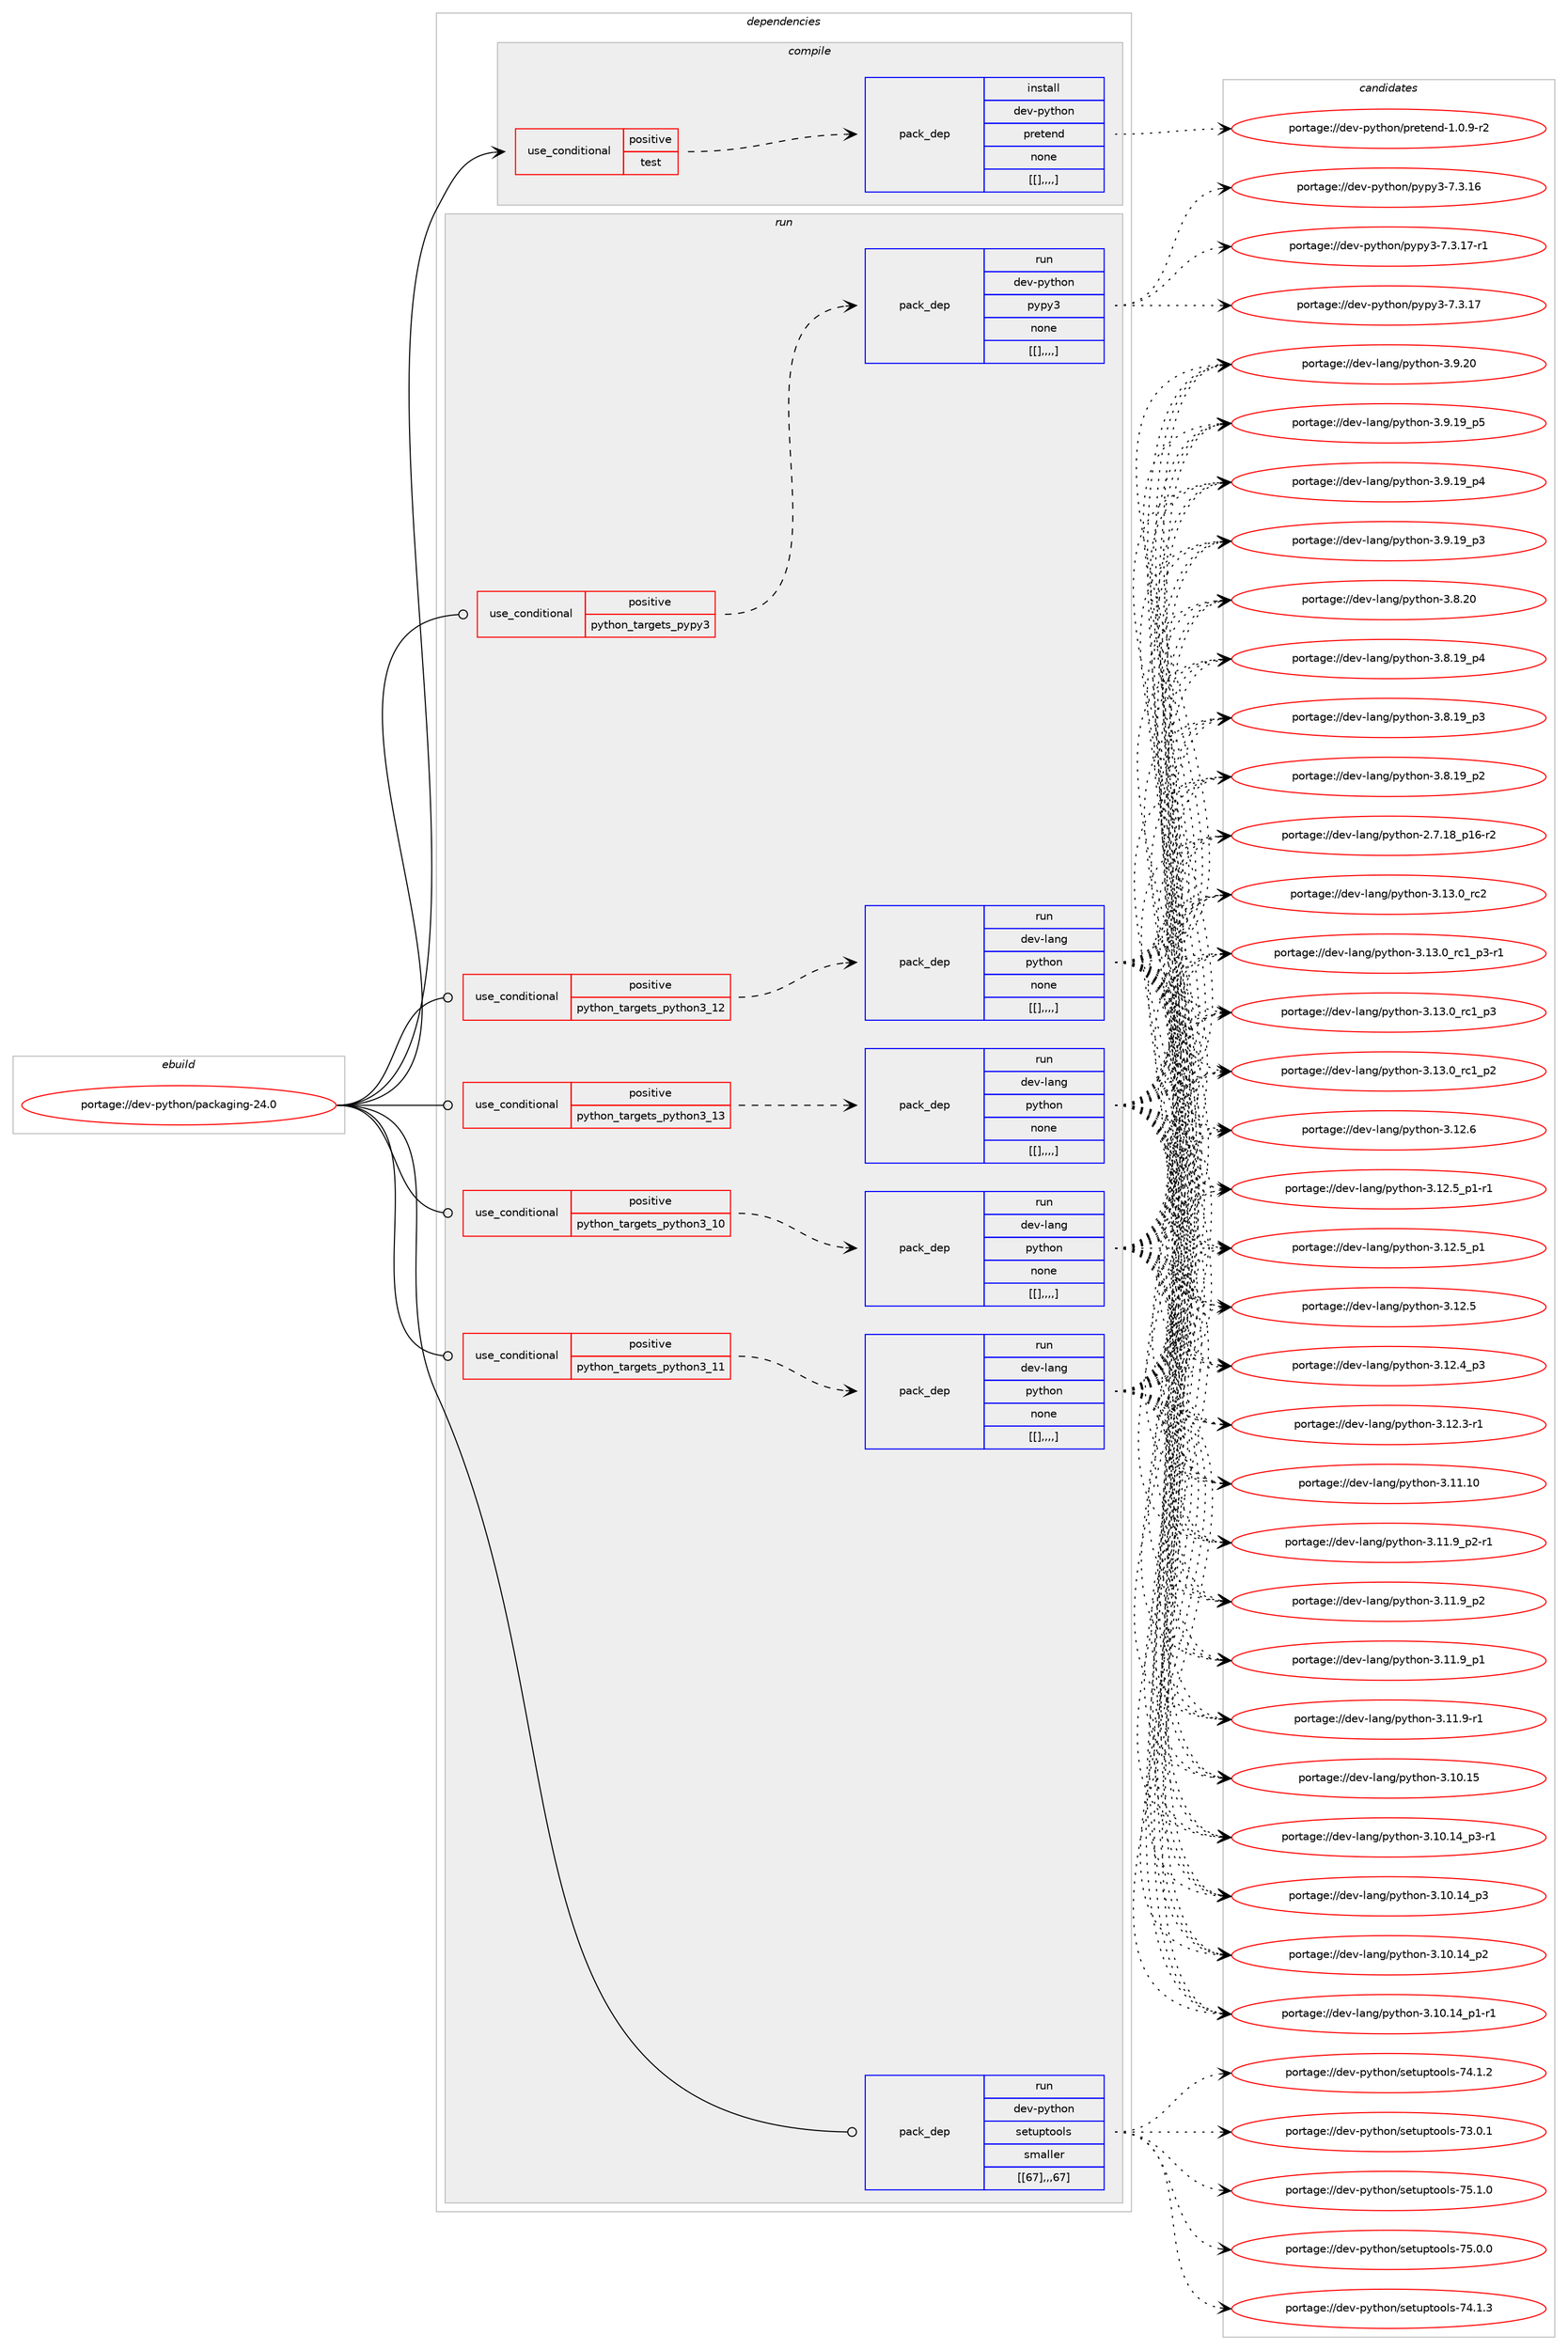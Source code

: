 digraph prolog {

# *************
# Graph options
# *************

newrank=true;
concentrate=true;
compound=true;
graph [rankdir=LR,fontname=Helvetica,fontsize=10,ranksep=1.5];#, ranksep=2.5, nodesep=0.2];
edge  [arrowhead=vee];
node  [fontname=Helvetica,fontsize=10];

# **********
# The ebuild
# **********

subgraph cluster_leftcol {
color=gray;
label=<<i>ebuild</i>>;
id [label="portage://dev-python/packaging-24.0", color=red, width=4, href="../dev-python/packaging-24.0.svg"];
}

# ****************
# The dependencies
# ****************

subgraph cluster_midcol {
color=gray;
label=<<i>dependencies</i>>;
subgraph cluster_compile {
fillcolor="#eeeeee";
style=filled;
label=<<i>compile</i>>;
subgraph cond36296 {
dependency154622 [label=<<TABLE BORDER="0" CELLBORDER="1" CELLSPACING="0" CELLPADDING="4"><TR><TD ROWSPAN="3" CELLPADDING="10">use_conditional</TD></TR><TR><TD>positive</TD></TR><TR><TD>test</TD></TR></TABLE>>, shape=none, color=red];
subgraph pack117108 {
dependency154623 [label=<<TABLE BORDER="0" CELLBORDER="1" CELLSPACING="0" CELLPADDING="4" WIDTH="220"><TR><TD ROWSPAN="6" CELLPADDING="30">pack_dep</TD></TR><TR><TD WIDTH="110">install</TD></TR><TR><TD>dev-python</TD></TR><TR><TD>pretend</TD></TR><TR><TD>none</TD></TR><TR><TD>[[],,,,]</TD></TR></TABLE>>, shape=none, color=blue];
}
dependency154622:e -> dependency154623:w [weight=20,style="dashed",arrowhead="vee"];
}
id:e -> dependency154622:w [weight=20,style="solid",arrowhead="vee"];
}
subgraph cluster_compileandrun {
fillcolor="#eeeeee";
style=filled;
label=<<i>compile and run</i>>;
}
subgraph cluster_run {
fillcolor="#eeeeee";
style=filled;
label=<<i>run</i>>;
subgraph cond36297 {
dependency154624 [label=<<TABLE BORDER="0" CELLBORDER="1" CELLSPACING="0" CELLPADDING="4"><TR><TD ROWSPAN="3" CELLPADDING="10">use_conditional</TD></TR><TR><TD>positive</TD></TR><TR><TD>python_targets_pypy3</TD></TR></TABLE>>, shape=none, color=red];
subgraph pack117109 {
dependency154625 [label=<<TABLE BORDER="0" CELLBORDER="1" CELLSPACING="0" CELLPADDING="4" WIDTH="220"><TR><TD ROWSPAN="6" CELLPADDING="30">pack_dep</TD></TR><TR><TD WIDTH="110">run</TD></TR><TR><TD>dev-python</TD></TR><TR><TD>pypy3</TD></TR><TR><TD>none</TD></TR><TR><TD>[[],,,,]</TD></TR></TABLE>>, shape=none, color=blue];
}
dependency154624:e -> dependency154625:w [weight=20,style="dashed",arrowhead="vee"];
}
id:e -> dependency154624:w [weight=20,style="solid",arrowhead="odot"];
subgraph cond36298 {
dependency154626 [label=<<TABLE BORDER="0" CELLBORDER="1" CELLSPACING="0" CELLPADDING="4"><TR><TD ROWSPAN="3" CELLPADDING="10">use_conditional</TD></TR><TR><TD>positive</TD></TR><TR><TD>python_targets_python3_10</TD></TR></TABLE>>, shape=none, color=red];
subgraph pack117110 {
dependency154627 [label=<<TABLE BORDER="0" CELLBORDER="1" CELLSPACING="0" CELLPADDING="4" WIDTH="220"><TR><TD ROWSPAN="6" CELLPADDING="30">pack_dep</TD></TR><TR><TD WIDTH="110">run</TD></TR><TR><TD>dev-lang</TD></TR><TR><TD>python</TD></TR><TR><TD>none</TD></TR><TR><TD>[[],,,,]</TD></TR></TABLE>>, shape=none, color=blue];
}
dependency154626:e -> dependency154627:w [weight=20,style="dashed",arrowhead="vee"];
}
id:e -> dependency154626:w [weight=20,style="solid",arrowhead="odot"];
subgraph cond36299 {
dependency154628 [label=<<TABLE BORDER="0" CELLBORDER="1" CELLSPACING="0" CELLPADDING="4"><TR><TD ROWSPAN="3" CELLPADDING="10">use_conditional</TD></TR><TR><TD>positive</TD></TR><TR><TD>python_targets_python3_11</TD></TR></TABLE>>, shape=none, color=red];
subgraph pack117111 {
dependency154629 [label=<<TABLE BORDER="0" CELLBORDER="1" CELLSPACING="0" CELLPADDING="4" WIDTH="220"><TR><TD ROWSPAN="6" CELLPADDING="30">pack_dep</TD></TR><TR><TD WIDTH="110">run</TD></TR><TR><TD>dev-lang</TD></TR><TR><TD>python</TD></TR><TR><TD>none</TD></TR><TR><TD>[[],,,,]</TD></TR></TABLE>>, shape=none, color=blue];
}
dependency154628:e -> dependency154629:w [weight=20,style="dashed",arrowhead="vee"];
}
id:e -> dependency154628:w [weight=20,style="solid",arrowhead="odot"];
subgraph cond36300 {
dependency154630 [label=<<TABLE BORDER="0" CELLBORDER="1" CELLSPACING="0" CELLPADDING="4"><TR><TD ROWSPAN="3" CELLPADDING="10">use_conditional</TD></TR><TR><TD>positive</TD></TR><TR><TD>python_targets_python3_12</TD></TR></TABLE>>, shape=none, color=red];
subgraph pack117112 {
dependency154631 [label=<<TABLE BORDER="0" CELLBORDER="1" CELLSPACING="0" CELLPADDING="4" WIDTH="220"><TR><TD ROWSPAN="6" CELLPADDING="30">pack_dep</TD></TR><TR><TD WIDTH="110">run</TD></TR><TR><TD>dev-lang</TD></TR><TR><TD>python</TD></TR><TR><TD>none</TD></TR><TR><TD>[[],,,,]</TD></TR></TABLE>>, shape=none, color=blue];
}
dependency154630:e -> dependency154631:w [weight=20,style="dashed",arrowhead="vee"];
}
id:e -> dependency154630:w [weight=20,style="solid",arrowhead="odot"];
subgraph cond36301 {
dependency154632 [label=<<TABLE BORDER="0" CELLBORDER="1" CELLSPACING="0" CELLPADDING="4"><TR><TD ROWSPAN="3" CELLPADDING="10">use_conditional</TD></TR><TR><TD>positive</TD></TR><TR><TD>python_targets_python3_13</TD></TR></TABLE>>, shape=none, color=red];
subgraph pack117113 {
dependency154633 [label=<<TABLE BORDER="0" CELLBORDER="1" CELLSPACING="0" CELLPADDING="4" WIDTH="220"><TR><TD ROWSPAN="6" CELLPADDING="30">pack_dep</TD></TR><TR><TD WIDTH="110">run</TD></TR><TR><TD>dev-lang</TD></TR><TR><TD>python</TD></TR><TR><TD>none</TD></TR><TR><TD>[[],,,,]</TD></TR></TABLE>>, shape=none, color=blue];
}
dependency154632:e -> dependency154633:w [weight=20,style="dashed",arrowhead="vee"];
}
id:e -> dependency154632:w [weight=20,style="solid",arrowhead="odot"];
subgraph pack117114 {
dependency154634 [label=<<TABLE BORDER="0" CELLBORDER="1" CELLSPACING="0" CELLPADDING="4" WIDTH="220"><TR><TD ROWSPAN="6" CELLPADDING="30">pack_dep</TD></TR><TR><TD WIDTH="110">run</TD></TR><TR><TD>dev-python</TD></TR><TR><TD>setuptools</TD></TR><TR><TD>smaller</TD></TR><TR><TD>[[67],,,67]</TD></TR></TABLE>>, shape=none, color=blue];
}
id:e -> dependency154634:w [weight=20,style="solid",arrowhead="odot"];
}
}

# **************
# The candidates
# **************

subgraph cluster_choices {
rank=same;
color=gray;
label=<<i>candidates</i>>;

subgraph choice117108 {
color=black;
nodesep=1;
choice10010111845112121116104111110471121141011161011101004549464846574511450 [label="portage://dev-python/pretend-1.0.9-r2", color=red, width=4,href="../dev-python/pretend-1.0.9-r2.svg"];
dependency154623:e -> choice10010111845112121116104111110471121141011161011101004549464846574511450:w [style=dotted,weight="100"];
}
subgraph choice117109 {
color=black;
nodesep=1;
choice100101118451121211161041111104711212111212151455546514649554511449 [label="portage://dev-python/pypy3-7.3.17-r1", color=red, width=4,href="../dev-python/pypy3-7.3.17-r1.svg"];
choice10010111845112121116104111110471121211121215145554651464955 [label="portage://dev-python/pypy3-7.3.17", color=red, width=4,href="../dev-python/pypy3-7.3.17.svg"];
choice10010111845112121116104111110471121211121215145554651464954 [label="portage://dev-python/pypy3-7.3.16", color=red, width=4,href="../dev-python/pypy3-7.3.16.svg"];
dependency154625:e -> choice100101118451121211161041111104711212111212151455546514649554511449:w [style=dotted,weight="100"];
dependency154625:e -> choice10010111845112121116104111110471121211121215145554651464955:w [style=dotted,weight="100"];
dependency154625:e -> choice10010111845112121116104111110471121211121215145554651464954:w [style=dotted,weight="100"];
}
subgraph choice117110 {
color=black;
nodesep=1;
choice10010111845108971101034711212111610411111045514649514648951149950 [label="portage://dev-lang/python-3.13.0_rc2", color=red, width=4,href="../dev-lang/python-3.13.0_rc2.svg"];
choice1001011184510897110103471121211161041111104551464951464895114994995112514511449 [label="portage://dev-lang/python-3.13.0_rc1_p3-r1", color=red, width=4,href="../dev-lang/python-3.13.0_rc1_p3-r1.svg"];
choice100101118451089711010347112121116104111110455146495146489511499499511251 [label="portage://dev-lang/python-3.13.0_rc1_p3", color=red, width=4,href="../dev-lang/python-3.13.0_rc1_p3.svg"];
choice100101118451089711010347112121116104111110455146495146489511499499511250 [label="portage://dev-lang/python-3.13.0_rc1_p2", color=red, width=4,href="../dev-lang/python-3.13.0_rc1_p2.svg"];
choice10010111845108971101034711212111610411111045514649504654 [label="portage://dev-lang/python-3.12.6", color=red, width=4,href="../dev-lang/python-3.12.6.svg"];
choice1001011184510897110103471121211161041111104551464950465395112494511449 [label="portage://dev-lang/python-3.12.5_p1-r1", color=red, width=4,href="../dev-lang/python-3.12.5_p1-r1.svg"];
choice100101118451089711010347112121116104111110455146495046539511249 [label="portage://dev-lang/python-3.12.5_p1", color=red, width=4,href="../dev-lang/python-3.12.5_p1.svg"];
choice10010111845108971101034711212111610411111045514649504653 [label="portage://dev-lang/python-3.12.5", color=red, width=4,href="../dev-lang/python-3.12.5.svg"];
choice100101118451089711010347112121116104111110455146495046529511251 [label="portage://dev-lang/python-3.12.4_p3", color=red, width=4,href="../dev-lang/python-3.12.4_p3.svg"];
choice100101118451089711010347112121116104111110455146495046514511449 [label="portage://dev-lang/python-3.12.3-r1", color=red, width=4,href="../dev-lang/python-3.12.3-r1.svg"];
choice1001011184510897110103471121211161041111104551464949464948 [label="portage://dev-lang/python-3.11.10", color=red, width=4,href="../dev-lang/python-3.11.10.svg"];
choice1001011184510897110103471121211161041111104551464949465795112504511449 [label="portage://dev-lang/python-3.11.9_p2-r1", color=red, width=4,href="../dev-lang/python-3.11.9_p2-r1.svg"];
choice100101118451089711010347112121116104111110455146494946579511250 [label="portage://dev-lang/python-3.11.9_p2", color=red, width=4,href="../dev-lang/python-3.11.9_p2.svg"];
choice100101118451089711010347112121116104111110455146494946579511249 [label="portage://dev-lang/python-3.11.9_p1", color=red, width=4,href="../dev-lang/python-3.11.9_p1.svg"];
choice100101118451089711010347112121116104111110455146494946574511449 [label="portage://dev-lang/python-3.11.9-r1", color=red, width=4,href="../dev-lang/python-3.11.9-r1.svg"];
choice1001011184510897110103471121211161041111104551464948464953 [label="portage://dev-lang/python-3.10.15", color=red, width=4,href="../dev-lang/python-3.10.15.svg"];
choice100101118451089711010347112121116104111110455146494846495295112514511449 [label="portage://dev-lang/python-3.10.14_p3-r1", color=red, width=4,href="../dev-lang/python-3.10.14_p3-r1.svg"];
choice10010111845108971101034711212111610411111045514649484649529511251 [label="portage://dev-lang/python-3.10.14_p3", color=red, width=4,href="../dev-lang/python-3.10.14_p3.svg"];
choice10010111845108971101034711212111610411111045514649484649529511250 [label="portage://dev-lang/python-3.10.14_p2", color=red, width=4,href="../dev-lang/python-3.10.14_p2.svg"];
choice100101118451089711010347112121116104111110455146494846495295112494511449 [label="portage://dev-lang/python-3.10.14_p1-r1", color=red, width=4,href="../dev-lang/python-3.10.14_p1-r1.svg"];
choice10010111845108971101034711212111610411111045514657465048 [label="portage://dev-lang/python-3.9.20", color=red, width=4,href="../dev-lang/python-3.9.20.svg"];
choice100101118451089711010347112121116104111110455146574649579511253 [label="portage://dev-lang/python-3.9.19_p5", color=red, width=4,href="../dev-lang/python-3.9.19_p5.svg"];
choice100101118451089711010347112121116104111110455146574649579511252 [label="portage://dev-lang/python-3.9.19_p4", color=red, width=4,href="../dev-lang/python-3.9.19_p4.svg"];
choice100101118451089711010347112121116104111110455146574649579511251 [label="portage://dev-lang/python-3.9.19_p3", color=red, width=4,href="../dev-lang/python-3.9.19_p3.svg"];
choice10010111845108971101034711212111610411111045514656465048 [label="portage://dev-lang/python-3.8.20", color=red, width=4,href="../dev-lang/python-3.8.20.svg"];
choice100101118451089711010347112121116104111110455146564649579511252 [label="portage://dev-lang/python-3.8.19_p4", color=red, width=4,href="../dev-lang/python-3.8.19_p4.svg"];
choice100101118451089711010347112121116104111110455146564649579511251 [label="portage://dev-lang/python-3.8.19_p3", color=red, width=4,href="../dev-lang/python-3.8.19_p3.svg"];
choice100101118451089711010347112121116104111110455146564649579511250 [label="portage://dev-lang/python-3.8.19_p2", color=red, width=4,href="../dev-lang/python-3.8.19_p2.svg"];
choice100101118451089711010347112121116104111110455046554649569511249544511450 [label="portage://dev-lang/python-2.7.18_p16-r2", color=red, width=4,href="../dev-lang/python-2.7.18_p16-r2.svg"];
dependency154627:e -> choice10010111845108971101034711212111610411111045514649514648951149950:w [style=dotted,weight="100"];
dependency154627:e -> choice1001011184510897110103471121211161041111104551464951464895114994995112514511449:w [style=dotted,weight="100"];
dependency154627:e -> choice100101118451089711010347112121116104111110455146495146489511499499511251:w [style=dotted,weight="100"];
dependency154627:e -> choice100101118451089711010347112121116104111110455146495146489511499499511250:w [style=dotted,weight="100"];
dependency154627:e -> choice10010111845108971101034711212111610411111045514649504654:w [style=dotted,weight="100"];
dependency154627:e -> choice1001011184510897110103471121211161041111104551464950465395112494511449:w [style=dotted,weight="100"];
dependency154627:e -> choice100101118451089711010347112121116104111110455146495046539511249:w [style=dotted,weight="100"];
dependency154627:e -> choice10010111845108971101034711212111610411111045514649504653:w [style=dotted,weight="100"];
dependency154627:e -> choice100101118451089711010347112121116104111110455146495046529511251:w [style=dotted,weight="100"];
dependency154627:e -> choice100101118451089711010347112121116104111110455146495046514511449:w [style=dotted,weight="100"];
dependency154627:e -> choice1001011184510897110103471121211161041111104551464949464948:w [style=dotted,weight="100"];
dependency154627:e -> choice1001011184510897110103471121211161041111104551464949465795112504511449:w [style=dotted,weight="100"];
dependency154627:e -> choice100101118451089711010347112121116104111110455146494946579511250:w [style=dotted,weight="100"];
dependency154627:e -> choice100101118451089711010347112121116104111110455146494946579511249:w [style=dotted,weight="100"];
dependency154627:e -> choice100101118451089711010347112121116104111110455146494946574511449:w [style=dotted,weight="100"];
dependency154627:e -> choice1001011184510897110103471121211161041111104551464948464953:w [style=dotted,weight="100"];
dependency154627:e -> choice100101118451089711010347112121116104111110455146494846495295112514511449:w [style=dotted,weight="100"];
dependency154627:e -> choice10010111845108971101034711212111610411111045514649484649529511251:w [style=dotted,weight="100"];
dependency154627:e -> choice10010111845108971101034711212111610411111045514649484649529511250:w [style=dotted,weight="100"];
dependency154627:e -> choice100101118451089711010347112121116104111110455146494846495295112494511449:w [style=dotted,weight="100"];
dependency154627:e -> choice10010111845108971101034711212111610411111045514657465048:w [style=dotted,weight="100"];
dependency154627:e -> choice100101118451089711010347112121116104111110455146574649579511253:w [style=dotted,weight="100"];
dependency154627:e -> choice100101118451089711010347112121116104111110455146574649579511252:w [style=dotted,weight="100"];
dependency154627:e -> choice100101118451089711010347112121116104111110455146574649579511251:w [style=dotted,weight="100"];
dependency154627:e -> choice10010111845108971101034711212111610411111045514656465048:w [style=dotted,weight="100"];
dependency154627:e -> choice100101118451089711010347112121116104111110455146564649579511252:w [style=dotted,weight="100"];
dependency154627:e -> choice100101118451089711010347112121116104111110455146564649579511251:w [style=dotted,weight="100"];
dependency154627:e -> choice100101118451089711010347112121116104111110455146564649579511250:w [style=dotted,weight="100"];
dependency154627:e -> choice100101118451089711010347112121116104111110455046554649569511249544511450:w [style=dotted,weight="100"];
}
subgraph choice117111 {
color=black;
nodesep=1;
choice10010111845108971101034711212111610411111045514649514648951149950 [label="portage://dev-lang/python-3.13.0_rc2", color=red, width=4,href="../dev-lang/python-3.13.0_rc2.svg"];
choice1001011184510897110103471121211161041111104551464951464895114994995112514511449 [label="portage://dev-lang/python-3.13.0_rc1_p3-r1", color=red, width=4,href="../dev-lang/python-3.13.0_rc1_p3-r1.svg"];
choice100101118451089711010347112121116104111110455146495146489511499499511251 [label="portage://dev-lang/python-3.13.0_rc1_p3", color=red, width=4,href="../dev-lang/python-3.13.0_rc1_p3.svg"];
choice100101118451089711010347112121116104111110455146495146489511499499511250 [label="portage://dev-lang/python-3.13.0_rc1_p2", color=red, width=4,href="../dev-lang/python-3.13.0_rc1_p2.svg"];
choice10010111845108971101034711212111610411111045514649504654 [label="portage://dev-lang/python-3.12.6", color=red, width=4,href="../dev-lang/python-3.12.6.svg"];
choice1001011184510897110103471121211161041111104551464950465395112494511449 [label="portage://dev-lang/python-3.12.5_p1-r1", color=red, width=4,href="../dev-lang/python-3.12.5_p1-r1.svg"];
choice100101118451089711010347112121116104111110455146495046539511249 [label="portage://dev-lang/python-3.12.5_p1", color=red, width=4,href="../dev-lang/python-3.12.5_p1.svg"];
choice10010111845108971101034711212111610411111045514649504653 [label="portage://dev-lang/python-3.12.5", color=red, width=4,href="../dev-lang/python-3.12.5.svg"];
choice100101118451089711010347112121116104111110455146495046529511251 [label="portage://dev-lang/python-3.12.4_p3", color=red, width=4,href="../dev-lang/python-3.12.4_p3.svg"];
choice100101118451089711010347112121116104111110455146495046514511449 [label="portage://dev-lang/python-3.12.3-r1", color=red, width=4,href="../dev-lang/python-3.12.3-r1.svg"];
choice1001011184510897110103471121211161041111104551464949464948 [label="portage://dev-lang/python-3.11.10", color=red, width=4,href="../dev-lang/python-3.11.10.svg"];
choice1001011184510897110103471121211161041111104551464949465795112504511449 [label="portage://dev-lang/python-3.11.9_p2-r1", color=red, width=4,href="../dev-lang/python-3.11.9_p2-r1.svg"];
choice100101118451089711010347112121116104111110455146494946579511250 [label="portage://dev-lang/python-3.11.9_p2", color=red, width=4,href="../dev-lang/python-3.11.9_p2.svg"];
choice100101118451089711010347112121116104111110455146494946579511249 [label="portage://dev-lang/python-3.11.9_p1", color=red, width=4,href="../dev-lang/python-3.11.9_p1.svg"];
choice100101118451089711010347112121116104111110455146494946574511449 [label="portage://dev-lang/python-3.11.9-r1", color=red, width=4,href="../dev-lang/python-3.11.9-r1.svg"];
choice1001011184510897110103471121211161041111104551464948464953 [label="portage://dev-lang/python-3.10.15", color=red, width=4,href="../dev-lang/python-3.10.15.svg"];
choice100101118451089711010347112121116104111110455146494846495295112514511449 [label="portage://dev-lang/python-3.10.14_p3-r1", color=red, width=4,href="../dev-lang/python-3.10.14_p3-r1.svg"];
choice10010111845108971101034711212111610411111045514649484649529511251 [label="portage://dev-lang/python-3.10.14_p3", color=red, width=4,href="../dev-lang/python-3.10.14_p3.svg"];
choice10010111845108971101034711212111610411111045514649484649529511250 [label="portage://dev-lang/python-3.10.14_p2", color=red, width=4,href="../dev-lang/python-3.10.14_p2.svg"];
choice100101118451089711010347112121116104111110455146494846495295112494511449 [label="portage://dev-lang/python-3.10.14_p1-r1", color=red, width=4,href="../dev-lang/python-3.10.14_p1-r1.svg"];
choice10010111845108971101034711212111610411111045514657465048 [label="portage://dev-lang/python-3.9.20", color=red, width=4,href="../dev-lang/python-3.9.20.svg"];
choice100101118451089711010347112121116104111110455146574649579511253 [label="portage://dev-lang/python-3.9.19_p5", color=red, width=4,href="../dev-lang/python-3.9.19_p5.svg"];
choice100101118451089711010347112121116104111110455146574649579511252 [label="portage://dev-lang/python-3.9.19_p4", color=red, width=4,href="../dev-lang/python-3.9.19_p4.svg"];
choice100101118451089711010347112121116104111110455146574649579511251 [label="portage://dev-lang/python-3.9.19_p3", color=red, width=4,href="../dev-lang/python-3.9.19_p3.svg"];
choice10010111845108971101034711212111610411111045514656465048 [label="portage://dev-lang/python-3.8.20", color=red, width=4,href="../dev-lang/python-3.8.20.svg"];
choice100101118451089711010347112121116104111110455146564649579511252 [label="portage://dev-lang/python-3.8.19_p4", color=red, width=4,href="../dev-lang/python-3.8.19_p4.svg"];
choice100101118451089711010347112121116104111110455146564649579511251 [label="portage://dev-lang/python-3.8.19_p3", color=red, width=4,href="../dev-lang/python-3.8.19_p3.svg"];
choice100101118451089711010347112121116104111110455146564649579511250 [label="portage://dev-lang/python-3.8.19_p2", color=red, width=4,href="../dev-lang/python-3.8.19_p2.svg"];
choice100101118451089711010347112121116104111110455046554649569511249544511450 [label="portage://dev-lang/python-2.7.18_p16-r2", color=red, width=4,href="../dev-lang/python-2.7.18_p16-r2.svg"];
dependency154629:e -> choice10010111845108971101034711212111610411111045514649514648951149950:w [style=dotted,weight="100"];
dependency154629:e -> choice1001011184510897110103471121211161041111104551464951464895114994995112514511449:w [style=dotted,weight="100"];
dependency154629:e -> choice100101118451089711010347112121116104111110455146495146489511499499511251:w [style=dotted,weight="100"];
dependency154629:e -> choice100101118451089711010347112121116104111110455146495146489511499499511250:w [style=dotted,weight="100"];
dependency154629:e -> choice10010111845108971101034711212111610411111045514649504654:w [style=dotted,weight="100"];
dependency154629:e -> choice1001011184510897110103471121211161041111104551464950465395112494511449:w [style=dotted,weight="100"];
dependency154629:e -> choice100101118451089711010347112121116104111110455146495046539511249:w [style=dotted,weight="100"];
dependency154629:e -> choice10010111845108971101034711212111610411111045514649504653:w [style=dotted,weight="100"];
dependency154629:e -> choice100101118451089711010347112121116104111110455146495046529511251:w [style=dotted,weight="100"];
dependency154629:e -> choice100101118451089711010347112121116104111110455146495046514511449:w [style=dotted,weight="100"];
dependency154629:e -> choice1001011184510897110103471121211161041111104551464949464948:w [style=dotted,weight="100"];
dependency154629:e -> choice1001011184510897110103471121211161041111104551464949465795112504511449:w [style=dotted,weight="100"];
dependency154629:e -> choice100101118451089711010347112121116104111110455146494946579511250:w [style=dotted,weight="100"];
dependency154629:e -> choice100101118451089711010347112121116104111110455146494946579511249:w [style=dotted,weight="100"];
dependency154629:e -> choice100101118451089711010347112121116104111110455146494946574511449:w [style=dotted,weight="100"];
dependency154629:e -> choice1001011184510897110103471121211161041111104551464948464953:w [style=dotted,weight="100"];
dependency154629:e -> choice100101118451089711010347112121116104111110455146494846495295112514511449:w [style=dotted,weight="100"];
dependency154629:e -> choice10010111845108971101034711212111610411111045514649484649529511251:w [style=dotted,weight="100"];
dependency154629:e -> choice10010111845108971101034711212111610411111045514649484649529511250:w [style=dotted,weight="100"];
dependency154629:e -> choice100101118451089711010347112121116104111110455146494846495295112494511449:w [style=dotted,weight="100"];
dependency154629:e -> choice10010111845108971101034711212111610411111045514657465048:w [style=dotted,weight="100"];
dependency154629:e -> choice100101118451089711010347112121116104111110455146574649579511253:w [style=dotted,weight="100"];
dependency154629:e -> choice100101118451089711010347112121116104111110455146574649579511252:w [style=dotted,weight="100"];
dependency154629:e -> choice100101118451089711010347112121116104111110455146574649579511251:w [style=dotted,weight="100"];
dependency154629:e -> choice10010111845108971101034711212111610411111045514656465048:w [style=dotted,weight="100"];
dependency154629:e -> choice100101118451089711010347112121116104111110455146564649579511252:w [style=dotted,weight="100"];
dependency154629:e -> choice100101118451089711010347112121116104111110455146564649579511251:w [style=dotted,weight="100"];
dependency154629:e -> choice100101118451089711010347112121116104111110455146564649579511250:w [style=dotted,weight="100"];
dependency154629:e -> choice100101118451089711010347112121116104111110455046554649569511249544511450:w [style=dotted,weight="100"];
}
subgraph choice117112 {
color=black;
nodesep=1;
choice10010111845108971101034711212111610411111045514649514648951149950 [label="portage://dev-lang/python-3.13.0_rc2", color=red, width=4,href="../dev-lang/python-3.13.0_rc2.svg"];
choice1001011184510897110103471121211161041111104551464951464895114994995112514511449 [label="portage://dev-lang/python-3.13.0_rc1_p3-r1", color=red, width=4,href="../dev-lang/python-3.13.0_rc1_p3-r1.svg"];
choice100101118451089711010347112121116104111110455146495146489511499499511251 [label="portage://dev-lang/python-3.13.0_rc1_p3", color=red, width=4,href="../dev-lang/python-3.13.0_rc1_p3.svg"];
choice100101118451089711010347112121116104111110455146495146489511499499511250 [label="portage://dev-lang/python-3.13.0_rc1_p2", color=red, width=4,href="../dev-lang/python-3.13.0_rc1_p2.svg"];
choice10010111845108971101034711212111610411111045514649504654 [label="portage://dev-lang/python-3.12.6", color=red, width=4,href="../dev-lang/python-3.12.6.svg"];
choice1001011184510897110103471121211161041111104551464950465395112494511449 [label="portage://dev-lang/python-3.12.5_p1-r1", color=red, width=4,href="../dev-lang/python-3.12.5_p1-r1.svg"];
choice100101118451089711010347112121116104111110455146495046539511249 [label="portage://dev-lang/python-3.12.5_p1", color=red, width=4,href="../dev-lang/python-3.12.5_p1.svg"];
choice10010111845108971101034711212111610411111045514649504653 [label="portage://dev-lang/python-3.12.5", color=red, width=4,href="../dev-lang/python-3.12.5.svg"];
choice100101118451089711010347112121116104111110455146495046529511251 [label="portage://dev-lang/python-3.12.4_p3", color=red, width=4,href="../dev-lang/python-3.12.4_p3.svg"];
choice100101118451089711010347112121116104111110455146495046514511449 [label="portage://dev-lang/python-3.12.3-r1", color=red, width=4,href="../dev-lang/python-3.12.3-r1.svg"];
choice1001011184510897110103471121211161041111104551464949464948 [label="portage://dev-lang/python-3.11.10", color=red, width=4,href="../dev-lang/python-3.11.10.svg"];
choice1001011184510897110103471121211161041111104551464949465795112504511449 [label="portage://dev-lang/python-3.11.9_p2-r1", color=red, width=4,href="../dev-lang/python-3.11.9_p2-r1.svg"];
choice100101118451089711010347112121116104111110455146494946579511250 [label="portage://dev-lang/python-3.11.9_p2", color=red, width=4,href="../dev-lang/python-3.11.9_p2.svg"];
choice100101118451089711010347112121116104111110455146494946579511249 [label="portage://dev-lang/python-3.11.9_p1", color=red, width=4,href="../dev-lang/python-3.11.9_p1.svg"];
choice100101118451089711010347112121116104111110455146494946574511449 [label="portage://dev-lang/python-3.11.9-r1", color=red, width=4,href="../dev-lang/python-3.11.9-r1.svg"];
choice1001011184510897110103471121211161041111104551464948464953 [label="portage://dev-lang/python-3.10.15", color=red, width=4,href="../dev-lang/python-3.10.15.svg"];
choice100101118451089711010347112121116104111110455146494846495295112514511449 [label="portage://dev-lang/python-3.10.14_p3-r1", color=red, width=4,href="../dev-lang/python-3.10.14_p3-r1.svg"];
choice10010111845108971101034711212111610411111045514649484649529511251 [label="portage://dev-lang/python-3.10.14_p3", color=red, width=4,href="../dev-lang/python-3.10.14_p3.svg"];
choice10010111845108971101034711212111610411111045514649484649529511250 [label="portage://dev-lang/python-3.10.14_p2", color=red, width=4,href="../dev-lang/python-3.10.14_p2.svg"];
choice100101118451089711010347112121116104111110455146494846495295112494511449 [label="portage://dev-lang/python-3.10.14_p1-r1", color=red, width=4,href="../dev-lang/python-3.10.14_p1-r1.svg"];
choice10010111845108971101034711212111610411111045514657465048 [label="portage://dev-lang/python-3.9.20", color=red, width=4,href="../dev-lang/python-3.9.20.svg"];
choice100101118451089711010347112121116104111110455146574649579511253 [label="portage://dev-lang/python-3.9.19_p5", color=red, width=4,href="../dev-lang/python-3.9.19_p5.svg"];
choice100101118451089711010347112121116104111110455146574649579511252 [label="portage://dev-lang/python-3.9.19_p4", color=red, width=4,href="../dev-lang/python-3.9.19_p4.svg"];
choice100101118451089711010347112121116104111110455146574649579511251 [label="portage://dev-lang/python-3.9.19_p3", color=red, width=4,href="../dev-lang/python-3.9.19_p3.svg"];
choice10010111845108971101034711212111610411111045514656465048 [label="portage://dev-lang/python-3.8.20", color=red, width=4,href="../dev-lang/python-3.8.20.svg"];
choice100101118451089711010347112121116104111110455146564649579511252 [label="portage://dev-lang/python-3.8.19_p4", color=red, width=4,href="../dev-lang/python-3.8.19_p4.svg"];
choice100101118451089711010347112121116104111110455146564649579511251 [label="portage://dev-lang/python-3.8.19_p3", color=red, width=4,href="../dev-lang/python-3.8.19_p3.svg"];
choice100101118451089711010347112121116104111110455146564649579511250 [label="portage://dev-lang/python-3.8.19_p2", color=red, width=4,href="../dev-lang/python-3.8.19_p2.svg"];
choice100101118451089711010347112121116104111110455046554649569511249544511450 [label="portage://dev-lang/python-2.7.18_p16-r2", color=red, width=4,href="../dev-lang/python-2.7.18_p16-r2.svg"];
dependency154631:e -> choice10010111845108971101034711212111610411111045514649514648951149950:w [style=dotted,weight="100"];
dependency154631:e -> choice1001011184510897110103471121211161041111104551464951464895114994995112514511449:w [style=dotted,weight="100"];
dependency154631:e -> choice100101118451089711010347112121116104111110455146495146489511499499511251:w [style=dotted,weight="100"];
dependency154631:e -> choice100101118451089711010347112121116104111110455146495146489511499499511250:w [style=dotted,weight="100"];
dependency154631:e -> choice10010111845108971101034711212111610411111045514649504654:w [style=dotted,weight="100"];
dependency154631:e -> choice1001011184510897110103471121211161041111104551464950465395112494511449:w [style=dotted,weight="100"];
dependency154631:e -> choice100101118451089711010347112121116104111110455146495046539511249:w [style=dotted,weight="100"];
dependency154631:e -> choice10010111845108971101034711212111610411111045514649504653:w [style=dotted,weight="100"];
dependency154631:e -> choice100101118451089711010347112121116104111110455146495046529511251:w [style=dotted,weight="100"];
dependency154631:e -> choice100101118451089711010347112121116104111110455146495046514511449:w [style=dotted,weight="100"];
dependency154631:e -> choice1001011184510897110103471121211161041111104551464949464948:w [style=dotted,weight="100"];
dependency154631:e -> choice1001011184510897110103471121211161041111104551464949465795112504511449:w [style=dotted,weight="100"];
dependency154631:e -> choice100101118451089711010347112121116104111110455146494946579511250:w [style=dotted,weight="100"];
dependency154631:e -> choice100101118451089711010347112121116104111110455146494946579511249:w [style=dotted,weight="100"];
dependency154631:e -> choice100101118451089711010347112121116104111110455146494946574511449:w [style=dotted,weight="100"];
dependency154631:e -> choice1001011184510897110103471121211161041111104551464948464953:w [style=dotted,weight="100"];
dependency154631:e -> choice100101118451089711010347112121116104111110455146494846495295112514511449:w [style=dotted,weight="100"];
dependency154631:e -> choice10010111845108971101034711212111610411111045514649484649529511251:w [style=dotted,weight="100"];
dependency154631:e -> choice10010111845108971101034711212111610411111045514649484649529511250:w [style=dotted,weight="100"];
dependency154631:e -> choice100101118451089711010347112121116104111110455146494846495295112494511449:w [style=dotted,weight="100"];
dependency154631:e -> choice10010111845108971101034711212111610411111045514657465048:w [style=dotted,weight="100"];
dependency154631:e -> choice100101118451089711010347112121116104111110455146574649579511253:w [style=dotted,weight="100"];
dependency154631:e -> choice100101118451089711010347112121116104111110455146574649579511252:w [style=dotted,weight="100"];
dependency154631:e -> choice100101118451089711010347112121116104111110455146574649579511251:w [style=dotted,weight="100"];
dependency154631:e -> choice10010111845108971101034711212111610411111045514656465048:w [style=dotted,weight="100"];
dependency154631:e -> choice100101118451089711010347112121116104111110455146564649579511252:w [style=dotted,weight="100"];
dependency154631:e -> choice100101118451089711010347112121116104111110455146564649579511251:w [style=dotted,weight="100"];
dependency154631:e -> choice100101118451089711010347112121116104111110455146564649579511250:w [style=dotted,weight="100"];
dependency154631:e -> choice100101118451089711010347112121116104111110455046554649569511249544511450:w [style=dotted,weight="100"];
}
subgraph choice117113 {
color=black;
nodesep=1;
choice10010111845108971101034711212111610411111045514649514648951149950 [label="portage://dev-lang/python-3.13.0_rc2", color=red, width=4,href="../dev-lang/python-3.13.0_rc2.svg"];
choice1001011184510897110103471121211161041111104551464951464895114994995112514511449 [label="portage://dev-lang/python-3.13.0_rc1_p3-r1", color=red, width=4,href="../dev-lang/python-3.13.0_rc1_p3-r1.svg"];
choice100101118451089711010347112121116104111110455146495146489511499499511251 [label="portage://dev-lang/python-3.13.0_rc1_p3", color=red, width=4,href="../dev-lang/python-3.13.0_rc1_p3.svg"];
choice100101118451089711010347112121116104111110455146495146489511499499511250 [label="portage://dev-lang/python-3.13.0_rc1_p2", color=red, width=4,href="../dev-lang/python-3.13.0_rc1_p2.svg"];
choice10010111845108971101034711212111610411111045514649504654 [label="portage://dev-lang/python-3.12.6", color=red, width=4,href="../dev-lang/python-3.12.6.svg"];
choice1001011184510897110103471121211161041111104551464950465395112494511449 [label="portage://dev-lang/python-3.12.5_p1-r1", color=red, width=4,href="../dev-lang/python-3.12.5_p1-r1.svg"];
choice100101118451089711010347112121116104111110455146495046539511249 [label="portage://dev-lang/python-3.12.5_p1", color=red, width=4,href="../dev-lang/python-3.12.5_p1.svg"];
choice10010111845108971101034711212111610411111045514649504653 [label="portage://dev-lang/python-3.12.5", color=red, width=4,href="../dev-lang/python-3.12.5.svg"];
choice100101118451089711010347112121116104111110455146495046529511251 [label="portage://dev-lang/python-3.12.4_p3", color=red, width=4,href="../dev-lang/python-3.12.4_p3.svg"];
choice100101118451089711010347112121116104111110455146495046514511449 [label="portage://dev-lang/python-3.12.3-r1", color=red, width=4,href="../dev-lang/python-3.12.3-r1.svg"];
choice1001011184510897110103471121211161041111104551464949464948 [label="portage://dev-lang/python-3.11.10", color=red, width=4,href="../dev-lang/python-3.11.10.svg"];
choice1001011184510897110103471121211161041111104551464949465795112504511449 [label="portage://dev-lang/python-3.11.9_p2-r1", color=red, width=4,href="../dev-lang/python-3.11.9_p2-r1.svg"];
choice100101118451089711010347112121116104111110455146494946579511250 [label="portage://dev-lang/python-3.11.9_p2", color=red, width=4,href="../dev-lang/python-3.11.9_p2.svg"];
choice100101118451089711010347112121116104111110455146494946579511249 [label="portage://dev-lang/python-3.11.9_p1", color=red, width=4,href="../dev-lang/python-3.11.9_p1.svg"];
choice100101118451089711010347112121116104111110455146494946574511449 [label="portage://dev-lang/python-3.11.9-r1", color=red, width=4,href="../dev-lang/python-3.11.9-r1.svg"];
choice1001011184510897110103471121211161041111104551464948464953 [label="portage://dev-lang/python-3.10.15", color=red, width=4,href="../dev-lang/python-3.10.15.svg"];
choice100101118451089711010347112121116104111110455146494846495295112514511449 [label="portage://dev-lang/python-3.10.14_p3-r1", color=red, width=4,href="../dev-lang/python-3.10.14_p3-r1.svg"];
choice10010111845108971101034711212111610411111045514649484649529511251 [label="portage://dev-lang/python-3.10.14_p3", color=red, width=4,href="../dev-lang/python-3.10.14_p3.svg"];
choice10010111845108971101034711212111610411111045514649484649529511250 [label="portage://dev-lang/python-3.10.14_p2", color=red, width=4,href="../dev-lang/python-3.10.14_p2.svg"];
choice100101118451089711010347112121116104111110455146494846495295112494511449 [label="portage://dev-lang/python-3.10.14_p1-r1", color=red, width=4,href="../dev-lang/python-3.10.14_p1-r1.svg"];
choice10010111845108971101034711212111610411111045514657465048 [label="portage://dev-lang/python-3.9.20", color=red, width=4,href="../dev-lang/python-3.9.20.svg"];
choice100101118451089711010347112121116104111110455146574649579511253 [label="portage://dev-lang/python-3.9.19_p5", color=red, width=4,href="../dev-lang/python-3.9.19_p5.svg"];
choice100101118451089711010347112121116104111110455146574649579511252 [label="portage://dev-lang/python-3.9.19_p4", color=red, width=4,href="../dev-lang/python-3.9.19_p4.svg"];
choice100101118451089711010347112121116104111110455146574649579511251 [label="portage://dev-lang/python-3.9.19_p3", color=red, width=4,href="../dev-lang/python-3.9.19_p3.svg"];
choice10010111845108971101034711212111610411111045514656465048 [label="portage://dev-lang/python-3.8.20", color=red, width=4,href="../dev-lang/python-3.8.20.svg"];
choice100101118451089711010347112121116104111110455146564649579511252 [label="portage://dev-lang/python-3.8.19_p4", color=red, width=4,href="../dev-lang/python-3.8.19_p4.svg"];
choice100101118451089711010347112121116104111110455146564649579511251 [label="portage://dev-lang/python-3.8.19_p3", color=red, width=4,href="../dev-lang/python-3.8.19_p3.svg"];
choice100101118451089711010347112121116104111110455146564649579511250 [label="portage://dev-lang/python-3.8.19_p2", color=red, width=4,href="../dev-lang/python-3.8.19_p2.svg"];
choice100101118451089711010347112121116104111110455046554649569511249544511450 [label="portage://dev-lang/python-2.7.18_p16-r2", color=red, width=4,href="../dev-lang/python-2.7.18_p16-r2.svg"];
dependency154633:e -> choice10010111845108971101034711212111610411111045514649514648951149950:w [style=dotted,weight="100"];
dependency154633:e -> choice1001011184510897110103471121211161041111104551464951464895114994995112514511449:w [style=dotted,weight="100"];
dependency154633:e -> choice100101118451089711010347112121116104111110455146495146489511499499511251:w [style=dotted,weight="100"];
dependency154633:e -> choice100101118451089711010347112121116104111110455146495146489511499499511250:w [style=dotted,weight="100"];
dependency154633:e -> choice10010111845108971101034711212111610411111045514649504654:w [style=dotted,weight="100"];
dependency154633:e -> choice1001011184510897110103471121211161041111104551464950465395112494511449:w [style=dotted,weight="100"];
dependency154633:e -> choice100101118451089711010347112121116104111110455146495046539511249:w [style=dotted,weight="100"];
dependency154633:e -> choice10010111845108971101034711212111610411111045514649504653:w [style=dotted,weight="100"];
dependency154633:e -> choice100101118451089711010347112121116104111110455146495046529511251:w [style=dotted,weight="100"];
dependency154633:e -> choice100101118451089711010347112121116104111110455146495046514511449:w [style=dotted,weight="100"];
dependency154633:e -> choice1001011184510897110103471121211161041111104551464949464948:w [style=dotted,weight="100"];
dependency154633:e -> choice1001011184510897110103471121211161041111104551464949465795112504511449:w [style=dotted,weight="100"];
dependency154633:e -> choice100101118451089711010347112121116104111110455146494946579511250:w [style=dotted,weight="100"];
dependency154633:e -> choice100101118451089711010347112121116104111110455146494946579511249:w [style=dotted,weight="100"];
dependency154633:e -> choice100101118451089711010347112121116104111110455146494946574511449:w [style=dotted,weight="100"];
dependency154633:e -> choice1001011184510897110103471121211161041111104551464948464953:w [style=dotted,weight="100"];
dependency154633:e -> choice100101118451089711010347112121116104111110455146494846495295112514511449:w [style=dotted,weight="100"];
dependency154633:e -> choice10010111845108971101034711212111610411111045514649484649529511251:w [style=dotted,weight="100"];
dependency154633:e -> choice10010111845108971101034711212111610411111045514649484649529511250:w [style=dotted,weight="100"];
dependency154633:e -> choice100101118451089711010347112121116104111110455146494846495295112494511449:w [style=dotted,weight="100"];
dependency154633:e -> choice10010111845108971101034711212111610411111045514657465048:w [style=dotted,weight="100"];
dependency154633:e -> choice100101118451089711010347112121116104111110455146574649579511253:w [style=dotted,weight="100"];
dependency154633:e -> choice100101118451089711010347112121116104111110455146574649579511252:w [style=dotted,weight="100"];
dependency154633:e -> choice100101118451089711010347112121116104111110455146574649579511251:w [style=dotted,weight="100"];
dependency154633:e -> choice10010111845108971101034711212111610411111045514656465048:w [style=dotted,weight="100"];
dependency154633:e -> choice100101118451089711010347112121116104111110455146564649579511252:w [style=dotted,weight="100"];
dependency154633:e -> choice100101118451089711010347112121116104111110455146564649579511251:w [style=dotted,weight="100"];
dependency154633:e -> choice100101118451089711010347112121116104111110455146564649579511250:w [style=dotted,weight="100"];
dependency154633:e -> choice100101118451089711010347112121116104111110455046554649569511249544511450:w [style=dotted,weight="100"];
}
subgraph choice117114 {
color=black;
nodesep=1;
choice100101118451121211161041111104711510111611711211611111110811545555346494648 [label="portage://dev-python/setuptools-75.1.0", color=red, width=4,href="../dev-python/setuptools-75.1.0.svg"];
choice100101118451121211161041111104711510111611711211611111110811545555346484648 [label="portage://dev-python/setuptools-75.0.0", color=red, width=4,href="../dev-python/setuptools-75.0.0.svg"];
choice100101118451121211161041111104711510111611711211611111110811545555246494651 [label="portage://dev-python/setuptools-74.1.3", color=red, width=4,href="../dev-python/setuptools-74.1.3.svg"];
choice100101118451121211161041111104711510111611711211611111110811545555246494650 [label="portage://dev-python/setuptools-74.1.2", color=red, width=4,href="../dev-python/setuptools-74.1.2.svg"];
choice100101118451121211161041111104711510111611711211611111110811545555146484649 [label="portage://dev-python/setuptools-73.0.1", color=red, width=4,href="../dev-python/setuptools-73.0.1.svg"];
dependency154634:e -> choice100101118451121211161041111104711510111611711211611111110811545555346494648:w [style=dotted,weight="100"];
dependency154634:e -> choice100101118451121211161041111104711510111611711211611111110811545555346484648:w [style=dotted,weight="100"];
dependency154634:e -> choice100101118451121211161041111104711510111611711211611111110811545555246494651:w [style=dotted,weight="100"];
dependency154634:e -> choice100101118451121211161041111104711510111611711211611111110811545555246494650:w [style=dotted,weight="100"];
dependency154634:e -> choice100101118451121211161041111104711510111611711211611111110811545555146484649:w [style=dotted,weight="100"];
}
}

}
